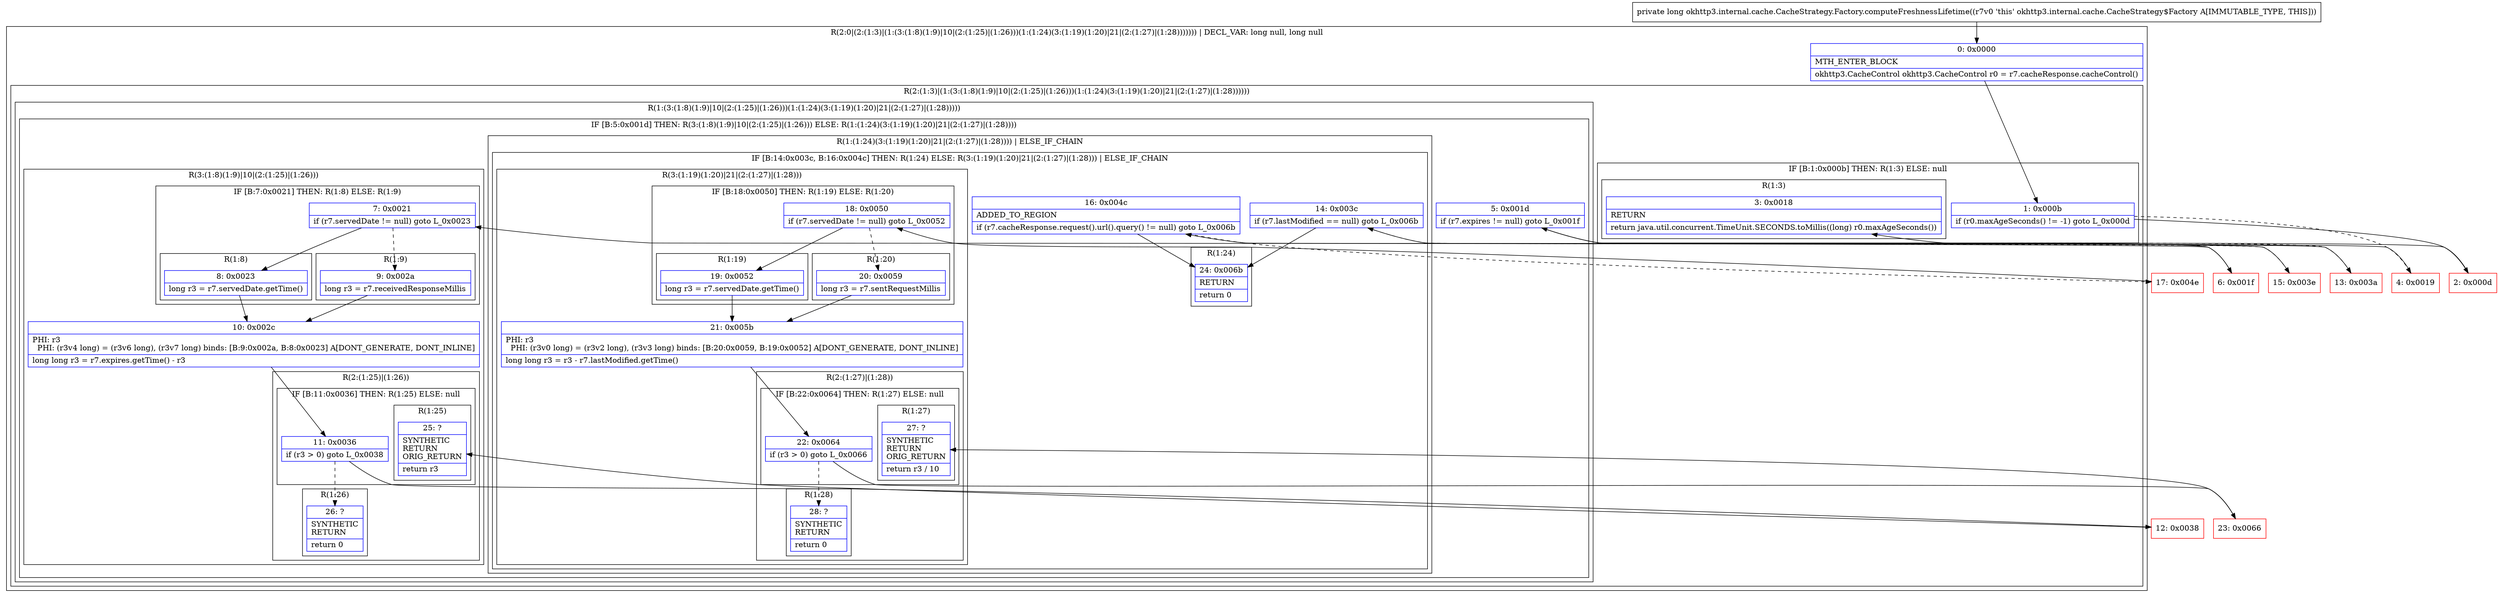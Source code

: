 digraph "CFG forokhttp3.internal.cache.CacheStrategy.Factory.computeFreshnessLifetime()J" {
subgraph cluster_Region_1030438007 {
label = "R(2:0|(2:(1:3)|(1:(3:(1:8)(1:9)|10|(2:(1:25)|(1:26)))(1:(1:24)(3:(1:19)(1:20)|21|(2:(1:27)|(1:28))))))) | DECL_VAR: long null, long null\l";
node [shape=record,color=blue];
Node_0 [shape=record,label="{0\:\ 0x0000|MTH_ENTER_BLOCK\l|okhttp3.CacheControl okhttp3.CacheControl r0 = r7.cacheResponse.cacheControl()\l}"];
subgraph cluster_Region_33199158 {
label = "R(2:(1:3)|(1:(3:(1:8)(1:9)|10|(2:(1:25)|(1:26)))(1:(1:24)(3:(1:19)(1:20)|21|(2:(1:27)|(1:28))))))";
node [shape=record,color=blue];
subgraph cluster_IfRegion_182789311 {
label = "IF [B:1:0x000b] THEN: R(1:3) ELSE: null";
node [shape=record,color=blue];
Node_1 [shape=record,label="{1\:\ 0x000b|if (r0.maxAgeSeconds() != \-1) goto L_0x000d\l}"];
subgraph cluster_Region_671732601 {
label = "R(1:3)";
node [shape=record,color=blue];
Node_3 [shape=record,label="{3\:\ 0x0018|RETURN\l|return java.util.concurrent.TimeUnit.SECONDS.toMillis((long) r0.maxAgeSeconds())\l}"];
}
}
subgraph cluster_Region_1287652789 {
label = "R(1:(3:(1:8)(1:9)|10|(2:(1:25)|(1:26)))(1:(1:24)(3:(1:19)(1:20)|21|(2:(1:27)|(1:28)))))";
node [shape=record,color=blue];
subgraph cluster_IfRegion_1696336223 {
label = "IF [B:5:0x001d] THEN: R(3:(1:8)(1:9)|10|(2:(1:25)|(1:26))) ELSE: R(1:(1:24)(3:(1:19)(1:20)|21|(2:(1:27)|(1:28))))";
node [shape=record,color=blue];
Node_5 [shape=record,label="{5\:\ 0x001d|if (r7.expires != null) goto L_0x001f\l}"];
subgraph cluster_Region_2045242687 {
label = "R(3:(1:8)(1:9)|10|(2:(1:25)|(1:26)))";
node [shape=record,color=blue];
subgraph cluster_IfRegion_42767776 {
label = "IF [B:7:0x0021] THEN: R(1:8) ELSE: R(1:9)";
node [shape=record,color=blue];
Node_7 [shape=record,label="{7\:\ 0x0021|if (r7.servedDate != null) goto L_0x0023\l}"];
subgraph cluster_Region_1447023764 {
label = "R(1:8)";
node [shape=record,color=blue];
Node_8 [shape=record,label="{8\:\ 0x0023|long r3 = r7.servedDate.getTime()\l}"];
}
subgraph cluster_Region_1002648692 {
label = "R(1:9)";
node [shape=record,color=blue];
Node_9 [shape=record,label="{9\:\ 0x002a|long r3 = r7.receivedResponseMillis\l}"];
}
}
Node_10 [shape=record,label="{10\:\ 0x002c|PHI: r3 \l  PHI: (r3v4 long) = (r3v6 long), (r3v7 long) binds: [B:9:0x002a, B:8:0x0023] A[DONT_GENERATE, DONT_INLINE]\l|long long r3 = r7.expires.getTime() \- r3\l}"];
subgraph cluster_Region_1459813091 {
label = "R(2:(1:25)|(1:26))";
node [shape=record,color=blue];
subgraph cluster_IfRegion_1744438855 {
label = "IF [B:11:0x0036] THEN: R(1:25) ELSE: null";
node [shape=record,color=blue];
Node_11 [shape=record,label="{11\:\ 0x0036|if (r3 \> 0) goto L_0x0038\l}"];
subgraph cluster_Region_1161358936 {
label = "R(1:25)";
node [shape=record,color=blue];
Node_25 [shape=record,label="{25\:\ ?|SYNTHETIC\lRETURN\lORIG_RETURN\l|return r3\l}"];
}
}
subgraph cluster_Region_455323675 {
label = "R(1:26)";
node [shape=record,color=blue];
Node_26 [shape=record,label="{26\:\ ?|SYNTHETIC\lRETURN\l|return 0\l}"];
}
}
}
subgraph cluster_Region_519046353 {
label = "R(1:(1:24)(3:(1:19)(1:20)|21|(2:(1:27)|(1:28)))) | ELSE_IF_CHAIN\l";
node [shape=record,color=blue];
subgraph cluster_IfRegion_2016916282 {
label = "IF [B:14:0x003c, B:16:0x004c] THEN: R(1:24) ELSE: R(3:(1:19)(1:20)|21|(2:(1:27)|(1:28))) | ELSE_IF_CHAIN\l";
node [shape=record,color=blue];
Node_14 [shape=record,label="{14\:\ 0x003c|if (r7.lastModified == null) goto L_0x006b\l}"];
Node_16 [shape=record,label="{16\:\ 0x004c|ADDED_TO_REGION\l|if (r7.cacheResponse.request().url().query() != null) goto L_0x006b\l}"];
subgraph cluster_Region_950180669 {
label = "R(1:24)";
node [shape=record,color=blue];
Node_24 [shape=record,label="{24\:\ 0x006b|RETURN\l|return 0\l}"];
}
subgraph cluster_Region_1495701246 {
label = "R(3:(1:19)(1:20)|21|(2:(1:27)|(1:28)))";
node [shape=record,color=blue];
subgraph cluster_IfRegion_1049053018 {
label = "IF [B:18:0x0050] THEN: R(1:19) ELSE: R(1:20)";
node [shape=record,color=blue];
Node_18 [shape=record,label="{18\:\ 0x0050|if (r7.servedDate != null) goto L_0x0052\l}"];
subgraph cluster_Region_2059765189 {
label = "R(1:19)";
node [shape=record,color=blue];
Node_19 [shape=record,label="{19\:\ 0x0052|long r3 = r7.servedDate.getTime()\l}"];
}
subgraph cluster_Region_506039027 {
label = "R(1:20)";
node [shape=record,color=blue];
Node_20 [shape=record,label="{20\:\ 0x0059|long r3 = r7.sentRequestMillis\l}"];
}
}
Node_21 [shape=record,label="{21\:\ 0x005b|PHI: r3 \l  PHI: (r3v0 long) = (r3v2 long), (r3v3 long) binds: [B:20:0x0059, B:19:0x0052] A[DONT_GENERATE, DONT_INLINE]\l|long long r3 = r3 \- r7.lastModified.getTime()\l}"];
subgraph cluster_Region_550443735 {
label = "R(2:(1:27)|(1:28))";
node [shape=record,color=blue];
subgraph cluster_IfRegion_1062343864 {
label = "IF [B:22:0x0064] THEN: R(1:27) ELSE: null";
node [shape=record,color=blue];
Node_22 [shape=record,label="{22\:\ 0x0064|if (r3 \> 0) goto L_0x0066\l}"];
subgraph cluster_Region_1837002675 {
label = "R(1:27)";
node [shape=record,color=blue];
Node_27 [shape=record,label="{27\:\ ?|SYNTHETIC\lRETURN\lORIG_RETURN\l|return r3 \/ 10\l}"];
}
}
subgraph cluster_Region_1696908183 {
label = "R(1:28)";
node [shape=record,color=blue];
Node_28 [shape=record,label="{28\:\ ?|SYNTHETIC\lRETURN\l|return 0\l}"];
}
}
}
}
}
}
}
}
}
Node_2 [shape=record,color=red,label="{2\:\ 0x000d}"];
Node_4 [shape=record,color=red,label="{4\:\ 0x0019}"];
Node_6 [shape=record,color=red,label="{6\:\ 0x001f}"];
Node_12 [shape=record,color=red,label="{12\:\ 0x0038}"];
Node_13 [shape=record,color=red,label="{13\:\ 0x003a}"];
Node_15 [shape=record,color=red,label="{15\:\ 0x003e}"];
Node_17 [shape=record,color=red,label="{17\:\ 0x004e}"];
Node_23 [shape=record,color=red,label="{23\:\ 0x0066}"];
MethodNode[shape=record,label="{private long okhttp3.internal.cache.CacheStrategy.Factory.computeFreshnessLifetime((r7v0 'this' okhttp3.internal.cache.CacheStrategy$Factory A[IMMUTABLE_TYPE, THIS])) }"];
MethodNode -> Node_0;
Node_0 -> Node_1;
Node_1 -> Node_2;
Node_1 -> Node_4[style=dashed];
Node_5 -> Node_6;
Node_5 -> Node_13[style=dashed];
Node_7 -> Node_8;
Node_7 -> Node_9[style=dashed];
Node_8 -> Node_10;
Node_9 -> Node_10;
Node_10 -> Node_11;
Node_11 -> Node_12;
Node_11 -> Node_26[style=dashed];
Node_14 -> Node_15[style=dashed];
Node_14 -> Node_24;
Node_16 -> Node_17[style=dashed];
Node_16 -> Node_24;
Node_18 -> Node_19;
Node_18 -> Node_20[style=dashed];
Node_19 -> Node_21;
Node_20 -> Node_21;
Node_21 -> Node_22;
Node_22 -> Node_23;
Node_22 -> Node_28[style=dashed];
Node_2 -> Node_3;
Node_4 -> Node_5;
Node_6 -> Node_7;
Node_12 -> Node_25;
Node_13 -> Node_14;
Node_15 -> Node_16;
Node_17 -> Node_18;
Node_23 -> Node_27;
}

